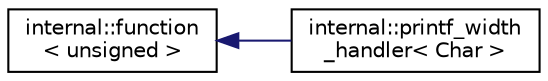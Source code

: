 digraph "Graphical Class Hierarchy"
{
  edge [fontname="Helvetica",fontsize="10",labelfontname="Helvetica",labelfontsize="10"];
  node [fontname="Helvetica",fontsize="10",shape=record];
  rankdir="LR";
  Node1 [label="internal::function\l\< unsigned \>",height=0.2,width=0.4,color="black", fillcolor="white", style="filled",URL="$structinternal_1_1function.html"];
  Node1 -> Node2 [dir="back",color="midnightblue",fontsize="10",style="solid",fontname="Helvetica"];
  Node2 [label="internal::printf_width\l_handler\< Char \>",height=0.2,width=0.4,color="black", fillcolor="white", style="filled",URL="$classinternal_1_1printf__width__handler.html"];
}
